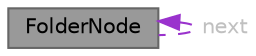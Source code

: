 digraph "FolderNode"
{
 // LATEX_PDF_SIZE
  bgcolor="transparent";
  edge [fontname=Helvetica,fontsize=10,labelfontname=Helvetica,labelfontsize=10];
  node [fontname=Helvetica,fontsize=10,shape=box,height=0.2,width=0.4];
  Node1 [id="Node000001",label="FolderNode",height=0.2,width=0.4,color="gray40", fillcolor="grey60", style="filled", fontcolor="black",tooltip="Represents a folder in the database."];
  Node1 -> Node1 [id="edge1_Node000001_Node000001",dir="back",color="darkorchid3",style="dashed",tooltip=" ",label=" next",fontcolor="grey" ];
}
